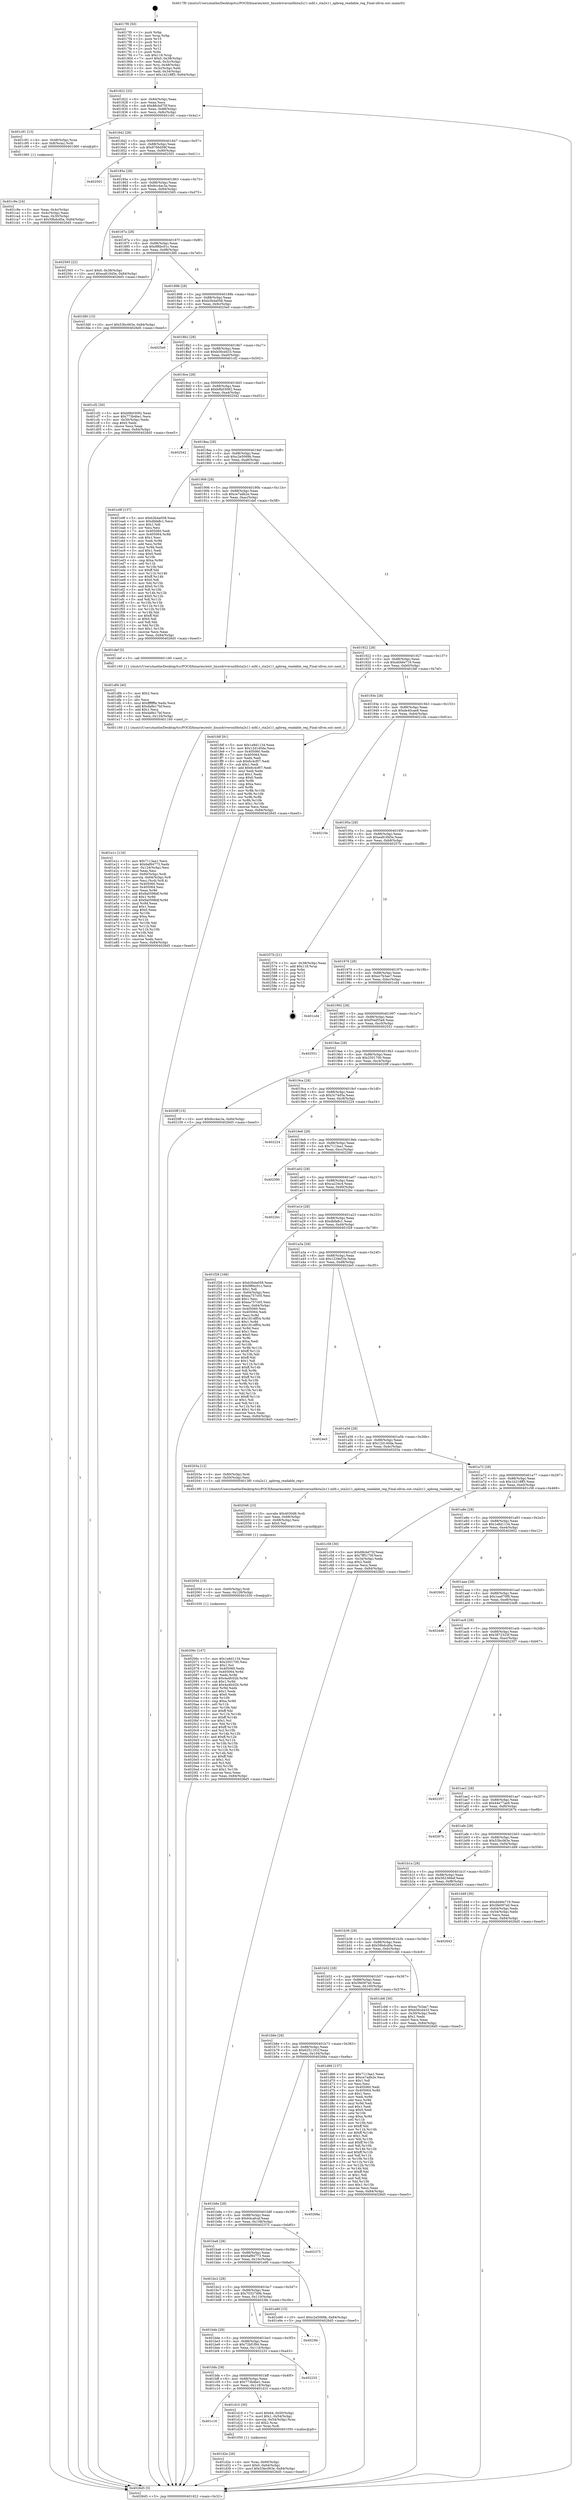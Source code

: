 digraph "0x4017f0" {
  label = "0x4017f0 (/mnt/c/Users/mathe/Desktop/tcc/POCII/binaries/extr_linuxdriversmfdsta2x11-mfd.c_sta2x11_apbreg_readable_reg_Final-ollvm.out::main(0))"
  labelloc = "t"
  node[shape=record]

  Entry [label="",width=0.3,height=0.3,shape=circle,fillcolor=black,style=filled]
  "0x401822" [label="{
     0x401822 [32]\l
     | [instrs]\l
     &nbsp;&nbsp;0x401822 \<+6\>: mov -0x84(%rbp),%eax\l
     &nbsp;&nbsp;0x401828 \<+2\>: mov %eax,%ecx\l
     &nbsp;&nbsp;0x40182a \<+6\>: sub $0x88cbd75f,%ecx\l
     &nbsp;&nbsp;0x401830 \<+6\>: mov %eax,-0x88(%rbp)\l
     &nbsp;&nbsp;0x401836 \<+6\>: mov %ecx,-0x8c(%rbp)\l
     &nbsp;&nbsp;0x40183c \<+6\>: je 0000000000401c91 \<main+0x4a1\>\l
  }"]
  "0x401c91" [label="{
     0x401c91 [13]\l
     | [instrs]\l
     &nbsp;&nbsp;0x401c91 \<+4\>: mov -0x48(%rbp),%rax\l
     &nbsp;&nbsp;0x401c95 \<+4\>: mov 0x8(%rax),%rdi\l
     &nbsp;&nbsp;0x401c99 \<+5\>: call 0000000000401060 \<atoi@plt\>\l
     | [calls]\l
     &nbsp;&nbsp;0x401060 \{1\} (unknown)\l
  }"]
  "0x401842" [label="{
     0x401842 [28]\l
     | [instrs]\l
     &nbsp;&nbsp;0x401842 \<+5\>: jmp 0000000000401847 \<main+0x57\>\l
     &nbsp;&nbsp;0x401847 \<+6\>: mov -0x88(%rbp),%eax\l
     &nbsp;&nbsp;0x40184d \<+5\>: sub $0x9766d58f,%eax\l
     &nbsp;&nbsp;0x401852 \<+6\>: mov %eax,-0x90(%rbp)\l
     &nbsp;&nbsp;0x401858 \<+6\>: je 0000000000402501 \<main+0xd11\>\l
  }"]
  Exit [label="",width=0.3,height=0.3,shape=circle,fillcolor=black,style=filled,peripheries=2]
  "0x402501" [label="{
     0x402501\l
  }", style=dashed]
  "0x40185e" [label="{
     0x40185e [28]\l
     | [instrs]\l
     &nbsp;&nbsp;0x40185e \<+5\>: jmp 0000000000401863 \<main+0x73\>\l
     &nbsp;&nbsp;0x401863 \<+6\>: mov -0x88(%rbp),%eax\l
     &nbsp;&nbsp;0x401869 \<+5\>: sub $0x9cc4ac3a,%eax\l
     &nbsp;&nbsp;0x40186e \<+6\>: mov %eax,-0x94(%rbp)\l
     &nbsp;&nbsp;0x401874 \<+6\>: je 0000000000402565 \<main+0xd75\>\l
  }"]
  "0x40206c" [label="{
     0x40206c [147]\l
     | [instrs]\l
     &nbsp;&nbsp;0x40206c \<+5\>: mov $0x1e8d1134,%eax\l
     &nbsp;&nbsp;0x402071 \<+5\>: mov $0x2501700,%esi\l
     &nbsp;&nbsp;0x402076 \<+2\>: mov $0x1,%cl\l
     &nbsp;&nbsp;0x402078 \<+7\>: mov 0x405060,%edx\l
     &nbsp;&nbsp;0x40207f \<+8\>: mov 0x405064,%r8d\l
     &nbsp;&nbsp;0x402087 \<+3\>: mov %edx,%r9d\l
     &nbsp;&nbsp;0x40208a \<+7\>: sub $0x4a4fc02b,%r9d\l
     &nbsp;&nbsp;0x402091 \<+4\>: sub $0x1,%r9d\l
     &nbsp;&nbsp;0x402095 \<+7\>: add $0x4a4fc02b,%r9d\l
     &nbsp;&nbsp;0x40209c \<+4\>: imul %r9d,%edx\l
     &nbsp;&nbsp;0x4020a0 \<+3\>: and $0x1,%edx\l
     &nbsp;&nbsp;0x4020a3 \<+3\>: cmp $0x0,%edx\l
     &nbsp;&nbsp;0x4020a6 \<+4\>: sete %r10b\l
     &nbsp;&nbsp;0x4020aa \<+4\>: cmp $0xa,%r8d\l
     &nbsp;&nbsp;0x4020ae \<+4\>: setl %r11b\l
     &nbsp;&nbsp;0x4020b2 \<+3\>: mov %r10b,%bl\l
     &nbsp;&nbsp;0x4020b5 \<+3\>: xor $0xff,%bl\l
     &nbsp;&nbsp;0x4020b8 \<+3\>: mov %r11b,%r14b\l
     &nbsp;&nbsp;0x4020bb \<+4\>: xor $0xff,%r14b\l
     &nbsp;&nbsp;0x4020bf \<+3\>: xor $0x1,%cl\l
     &nbsp;&nbsp;0x4020c2 \<+3\>: mov %bl,%r15b\l
     &nbsp;&nbsp;0x4020c5 \<+4\>: and $0xff,%r15b\l
     &nbsp;&nbsp;0x4020c9 \<+3\>: and %cl,%r10b\l
     &nbsp;&nbsp;0x4020cc \<+3\>: mov %r14b,%r12b\l
     &nbsp;&nbsp;0x4020cf \<+4\>: and $0xff,%r12b\l
     &nbsp;&nbsp;0x4020d3 \<+3\>: and %cl,%r11b\l
     &nbsp;&nbsp;0x4020d6 \<+3\>: or %r10b,%r15b\l
     &nbsp;&nbsp;0x4020d9 \<+3\>: or %r11b,%r12b\l
     &nbsp;&nbsp;0x4020dc \<+3\>: xor %r12b,%r15b\l
     &nbsp;&nbsp;0x4020df \<+3\>: or %r14b,%bl\l
     &nbsp;&nbsp;0x4020e2 \<+3\>: xor $0xff,%bl\l
     &nbsp;&nbsp;0x4020e5 \<+3\>: or $0x1,%cl\l
     &nbsp;&nbsp;0x4020e8 \<+2\>: and %cl,%bl\l
     &nbsp;&nbsp;0x4020ea \<+3\>: or %bl,%r15b\l
     &nbsp;&nbsp;0x4020ed \<+4\>: test $0x1,%r15b\l
     &nbsp;&nbsp;0x4020f1 \<+3\>: cmovne %esi,%eax\l
     &nbsp;&nbsp;0x4020f4 \<+6\>: mov %eax,-0x84(%rbp)\l
     &nbsp;&nbsp;0x4020fa \<+5\>: jmp 00000000004026d5 \<main+0xee5\>\l
  }"]
  "0x402565" [label="{
     0x402565 [22]\l
     | [instrs]\l
     &nbsp;&nbsp;0x402565 \<+7\>: movl $0x0,-0x38(%rbp)\l
     &nbsp;&nbsp;0x40256c \<+10\>: movl $0xea81845e,-0x84(%rbp)\l
     &nbsp;&nbsp;0x402576 \<+5\>: jmp 00000000004026d5 \<main+0xee5\>\l
  }"]
  "0x40187a" [label="{
     0x40187a [28]\l
     | [instrs]\l
     &nbsp;&nbsp;0x40187a \<+5\>: jmp 000000000040187f \<main+0x8f\>\l
     &nbsp;&nbsp;0x40187f \<+6\>: mov -0x88(%rbp),%eax\l
     &nbsp;&nbsp;0x401885 \<+5\>: sub $0x9f6bc01c,%eax\l
     &nbsp;&nbsp;0x40188a \<+6\>: mov %eax,-0x98(%rbp)\l
     &nbsp;&nbsp;0x401890 \<+6\>: je 0000000000401fd0 \<main+0x7e0\>\l
  }"]
  "0x40205d" [label="{
     0x40205d [15]\l
     | [instrs]\l
     &nbsp;&nbsp;0x40205d \<+4\>: mov -0x60(%rbp),%rdi\l
     &nbsp;&nbsp;0x402061 \<+6\>: mov %eax,-0x128(%rbp)\l
     &nbsp;&nbsp;0x402067 \<+5\>: call 0000000000401030 \<free@plt\>\l
     | [calls]\l
     &nbsp;&nbsp;0x401030 \{1\} (unknown)\l
  }"]
  "0x401fd0" [label="{
     0x401fd0 [15]\l
     | [instrs]\l
     &nbsp;&nbsp;0x401fd0 \<+10\>: movl $0x53bc063e,-0x84(%rbp)\l
     &nbsp;&nbsp;0x401fda \<+5\>: jmp 00000000004026d5 \<main+0xee5\>\l
  }"]
  "0x401896" [label="{
     0x401896 [28]\l
     | [instrs]\l
     &nbsp;&nbsp;0x401896 \<+5\>: jmp 000000000040189b \<main+0xab\>\l
     &nbsp;&nbsp;0x40189b \<+6\>: mov -0x88(%rbp),%eax\l
     &nbsp;&nbsp;0x4018a1 \<+5\>: sub $0xb3b4a058,%eax\l
     &nbsp;&nbsp;0x4018a6 \<+6\>: mov %eax,-0x9c(%rbp)\l
     &nbsp;&nbsp;0x4018ac \<+6\>: je 00000000004025e0 \<main+0xdf0\>\l
  }"]
  "0x402046" [label="{
     0x402046 [23]\l
     | [instrs]\l
     &nbsp;&nbsp;0x402046 \<+10\>: movabs $0x4030d6,%rdi\l
     &nbsp;&nbsp;0x402050 \<+3\>: mov %eax,-0x68(%rbp)\l
     &nbsp;&nbsp;0x402053 \<+3\>: mov -0x68(%rbp),%esi\l
     &nbsp;&nbsp;0x402056 \<+2\>: mov $0x0,%al\l
     &nbsp;&nbsp;0x402058 \<+5\>: call 0000000000401040 \<printf@plt\>\l
     | [calls]\l
     &nbsp;&nbsp;0x401040 \{1\} (unknown)\l
  }"]
  "0x4025e0" [label="{
     0x4025e0\l
  }", style=dashed]
  "0x4018b2" [label="{
     0x4018b2 [28]\l
     | [instrs]\l
     &nbsp;&nbsp;0x4018b2 \<+5\>: jmp 00000000004018b7 \<main+0xc7\>\l
     &nbsp;&nbsp;0x4018b7 \<+6\>: mov -0x88(%rbp),%eax\l
     &nbsp;&nbsp;0x4018bd \<+5\>: sub $0xb56cd433,%eax\l
     &nbsp;&nbsp;0x4018c2 \<+6\>: mov %eax,-0xa0(%rbp)\l
     &nbsp;&nbsp;0x4018c8 \<+6\>: je 0000000000401cf2 \<main+0x502\>\l
  }"]
  "0x401e1c" [label="{
     0x401e1c [116]\l
     | [instrs]\l
     &nbsp;&nbsp;0x401e1c \<+5\>: mov $0x7113aa1,%ecx\l
     &nbsp;&nbsp;0x401e21 \<+5\>: mov $0x6af94773,%edx\l
     &nbsp;&nbsp;0x401e26 \<+6\>: mov -0x124(%rbp),%esi\l
     &nbsp;&nbsp;0x401e2c \<+3\>: imul %eax,%esi\l
     &nbsp;&nbsp;0x401e2f \<+4\>: mov -0x60(%rbp),%rdi\l
     &nbsp;&nbsp;0x401e33 \<+4\>: movslq -0x64(%rbp),%r8\l
     &nbsp;&nbsp;0x401e37 \<+4\>: mov %esi,(%rdi,%r8,4)\l
     &nbsp;&nbsp;0x401e3b \<+7\>: mov 0x405060,%eax\l
     &nbsp;&nbsp;0x401e42 \<+7\>: mov 0x405064,%esi\l
     &nbsp;&nbsp;0x401e49 \<+3\>: mov %eax,%r9d\l
     &nbsp;&nbsp;0x401e4c \<+7\>: add $0x9a0598df,%r9d\l
     &nbsp;&nbsp;0x401e53 \<+4\>: sub $0x1,%r9d\l
     &nbsp;&nbsp;0x401e57 \<+7\>: sub $0x9a0598df,%r9d\l
     &nbsp;&nbsp;0x401e5e \<+4\>: imul %r9d,%eax\l
     &nbsp;&nbsp;0x401e62 \<+3\>: and $0x1,%eax\l
     &nbsp;&nbsp;0x401e65 \<+3\>: cmp $0x0,%eax\l
     &nbsp;&nbsp;0x401e68 \<+4\>: sete %r10b\l
     &nbsp;&nbsp;0x401e6c \<+3\>: cmp $0xa,%esi\l
     &nbsp;&nbsp;0x401e6f \<+4\>: setl %r11b\l
     &nbsp;&nbsp;0x401e73 \<+3\>: mov %r10b,%bl\l
     &nbsp;&nbsp;0x401e76 \<+3\>: and %r11b,%bl\l
     &nbsp;&nbsp;0x401e79 \<+3\>: xor %r11b,%r10b\l
     &nbsp;&nbsp;0x401e7c \<+3\>: or %r10b,%bl\l
     &nbsp;&nbsp;0x401e7f \<+3\>: test $0x1,%bl\l
     &nbsp;&nbsp;0x401e82 \<+3\>: cmovne %edx,%ecx\l
     &nbsp;&nbsp;0x401e85 \<+6\>: mov %ecx,-0x84(%rbp)\l
     &nbsp;&nbsp;0x401e8b \<+5\>: jmp 00000000004026d5 \<main+0xee5\>\l
  }"]
  "0x401cf2" [label="{
     0x401cf2 [30]\l
     | [instrs]\l
     &nbsp;&nbsp;0x401cf2 \<+5\>: mov $0xb9b03092,%eax\l
     &nbsp;&nbsp;0x401cf7 \<+5\>: mov $0x773b4be1,%ecx\l
     &nbsp;&nbsp;0x401cfc \<+3\>: mov -0x30(%rbp),%edx\l
     &nbsp;&nbsp;0x401cff \<+3\>: cmp $0x0,%edx\l
     &nbsp;&nbsp;0x401d02 \<+3\>: cmove %ecx,%eax\l
     &nbsp;&nbsp;0x401d05 \<+6\>: mov %eax,-0x84(%rbp)\l
     &nbsp;&nbsp;0x401d0b \<+5\>: jmp 00000000004026d5 \<main+0xee5\>\l
  }"]
  "0x4018ce" [label="{
     0x4018ce [28]\l
     | [instrs]\l
     &nbsp;&nbsp;0x4018ce \<+5\>: jmp 00000000004018d3 \<main+0xe3\>\l
     &nbsp;&nbsp;0x4018d3 \<+6\>: mov -0x88(%rbp),%eax\l
     &nbsp;&nbsp;0x4018d9 \<+5\>: sub $0xb9b03092,%eax\l
     &nbsp;&nbsp;0x4018de \<+6\>: mov %eax,-0xa4(%rbp)\l
     &nbsp;&nbsp;0x4018e4 \<+6\>: je 0000000000402542 \<main+0xd52\>\l
  }"]
  "0x401df4" [label="{
     0x401df4 [40]\l
     | [instrs]\l
     &nbsp;&nbsp;0x401df4 \<+5\>: mov $0x2,%ecx\l
     &nbsp;&nbsp;0x401df9 \<+1\>: cltd\l
     &nbsp;&nbsp;0x401dfa \<+2\>: idiv %ecx\l
     &nbsp;&nbsp;0x401dfc \<+6\>: imul $0xfffffffe,%edx,%ecx\l
     &nbsp;&nbsp;0x401e02 \<+6\>: add $0xda8e17bf,%ecx\l
     &nbsp;&nbsp;0x401e08 \<+3\>: add $0x1,%ecx\l
     &nbsp;&nbsp;0x401e0b \<+6\>: sub $0xda8e17bf,%ecx\l
     &nbsp;&nbsp;0x401e11 \<+6\>: mov %ecx,-0x124(%rbp)\l
     &nbsp;&nbsp;0x401e17 \<+5\>: call 0000000000401160 \<next_i\>\l
     | [calls]\l
     &nbsp;&nbsp;0x401160 \{1\} (/mnt/c/Users/mathe/Desktop/tcc/POCII/binaries/extr_linuxdriversmfdsta2x11-mfd.c_sta2x11_apbreg_readable_reg_Final-ollvm.out::next_i)\l
  }"]
  "0x402542" [label="{
     0x402542\l
  }", style=dashed]
  "0x4018ea" [label="{
     0x4018ea [28]\l
     | [instrs]\l
     &nbsp;&nbsp;0x4018ea \<+5\>: jmp 00000000004018ef \<main+0xff\>\l
     &nbsp;&nbsp;0x4018ef \<+6\>: mov -0x88(%rbp),%eax\l
     &nbsp;&nbsp;0x4018f5 \<+5\>: sub $0xc2e5069b,%eax\l
     &nbsp;&nbsp;0x4018fa \<+6\>: mov %eax,-0xa8(%rbp)\l
     &nbsp;&nbsp;0x401900 \<+6\>: je 0000000000401e9f \<main+0x6af\>\l
  }"]
  "0x401d2e" [label="{
     0x401d2e [26]\l
     | [instrs]\l
     &nbsp;&nbsp;0x401d2e \<+4\>: mov %rax,-0x60(%rbp)\l
     &nbsp;&nbsp;0x401d32 \<+7\>: movl $0x0,-0x64(%rbp)\l
     &nbsp;&nbsp;0x401d39 \<+10\>: movl $0x53bc063e,-0x84(%rbp)\l
     &nbsp;&nbsp;0x401d43 \<+5\>: jmp 00000000004026d5 \<main+0xee5\>\l
  }"]
  "0x401e9f" [label="{
     0x401e9f [137]\l
     | [instrs]\l
     &nbsp;&nbsp;0x401e9f \<+5\>: mov $0xb3b4a058,%eax\l
     &nbsp;&nbsp;0x401ea4 \<+5\>: mov $0xdbfa8c1,%ecx\l
     &nbsp;&nbsp;0x401ea9 \<+2\>: mov $0x1,%dl\l
     &nbsp;&nbsp;0x401eab \<+2\>: xor %esi,%esi\l
     &nbsp;&nbsp;0x401ead \<+7\>: mov 0x405060,%edi\l
     &nbsp;&nbsp;0x401eb4 \<+8\>: mov 0x405064,%r8d\l
     &nbsp;&nbsp;0x401ebc \<+3\>: sub $0x1,%esi\l
     &nbsp;&nbsp;0x401ebf \<+3\>: mov %edi,%r9d\l
     &nbsp;&nbsp;0x401ec2 \<+3\>: add %esi,%r9d\l
     &nbsp;&nbsp;0x401ec5 \<+4\>: imul %r9d,%edi\l
     &nbsp;&nbsp;0x401ec9 \<+3\>: and $0x1,%edi\l
     &nbsp;&nbsp;0x401ecc \<+3\>: cmp $0x0,%edi\l
     &nbsp;&nbsp;0x401ecf \<+4\>: sete %r10b\l
     &nbsp;&nbsp;0x401ed3 \<+4\>: cmp $0xa,%r8d\l
     &nbsp;&nbsp;0x401ed7 \<+4\>: setl %r11b\l
     &nbsp;&nbsp;0x401edb \<+3\>: mov %r10b,%bl\l
     &nbsp;&nbsp;0x401ede \<+3\>: xor $0xff,%bl\l
     &nbsp;&nbsp;0x401ee1 \<+3\>: mov %r11b,%r14b\l
     &nbsp;&nbsp;0x401ee4 \<+4\>: xor $0xff,%r14b\l
     &nbsp;&nbsp;0x401ee8 \<+3\>: xor $0x0,%dl\l
     &nbsp;&nbsp;0x401eeb \<+3\>: mov %bl,%r15b\l
     &nbsp;&nbsp;0x401eee \<+4\>: and $0x0,%r15b\l
     &nbsp;&nbsp;0x401ef2 \<+3\>: and %dl,%r10b\l
     &nbsp;&nbsp;0x401ef5 \<+3\>: mov %r14b,%r12b\l
     &nbsp;&nbsp;0x401ef8 \<+4\>: and $0x0,%r12b\l
     &nbsp;&nbsp;0x401efc \<+3\>: and %dl,%r11b\l
     &nbsp;&nbsp;0x401eff \<+3\>: or %r10b,%r15b\l
     &nbsp;&nbsp;0x401f02 \<+3\>: or %r11b,%r12b\l
     &nbsp;&nbsp;0x401f05 \<+3\>: xor %r12b,%r15b\l
     &nbsp;&nbsp;0x401f08 \<+3\>: or %r14b,%bl\l
     &nbsp;&nbsp;0x401f0b \<+3\>: xor $0xff,%bl\l
     &nbsp;&nbsp;0x401f0e \<+3\>: or $0x0,%dl\l
     &nbsp;&nbsp;0x401f11 \<+2\>: and %dl,%bl\l
     &nbsp;&nbsp;0x401f13 \<+3\>: or %bl,%r15b\l
     &nbsp;&nbsp;0x401f16 \<+4\>: test $0x1,%r15b\l
     &nbsp;&nbsp;0x401f1a \<+3\>: cmovne %ecx,%eax\l
     &nbsp;&nbsp;0x401f1d \<+6\>: mov %eax,-0x84(%rbp)\l
     &nbsp;&nbsp;0x401f23 \<+5\>: jmp 00000000004026d5 \<main+0xee5\>\l
  }"]
  "0x401906" [label="{
     0x401906 [28]\l
     | [instrs]\l
     &nbsp;&nbsp;0x401906 \<+5\>: jmp 000000000040190b \<main+0x11b\>\l
     &nbsp;&nbsp;0x40190b \<+6\>: mov -0x88(%rbp),%eax\l
     &nbsp;&nbsp;0x401911 \<+5\>: sub $0xce7adb2e,%eax\l
     &nbsp;&nbsp;0x401916 \<+6\>: mov %eax,-0xac(%rbp)\l
     &nbsp;&nbsp;0x40191c \<+6\>: je 0000000000401def \<main+0x5ff\>\l
  }"]
  "0x401c16" [label="{
     0x401c16\l
  }", style=dashed]
  "0x401def" [label="{
     0x401def [5]\l
     | [instrs]\l
     &nbsp;&nbsp;0x401def \<+5\>: call 0000000000401160 \<next_i\>\l
     | [calls]\l
     &nbsp;&nbsp;0x401160 \{1\} (/mnt/c/Users/mathe/Desktop/tcc/POCII/binaries/extr_linuxdriversmfdsta2x11-mfd.c_sta2x11_apbreg_readable_reg_Final-ollvm.out::next_i)\l
  }"]
  "0x401922" [label="{
     0x401922 [28]\l
     | [instrs]\l
     &nbsp;&nbsp;0x401922 \<+5\>: jmp 0000000000401927 \<main+0x137\>\l
     &nbsp;&nbsp;0x401927 \<+6\>: mov -0x88(%rbp),%eax\l
     &nbsp;&nbsp;0x40192d \<+5\>: sub $0xdd46e719,%eax\l
     &nbsp;&nbsp;0x401932 \<+6\>: mov %eax,-0xb0(%rbp)\l
     &nbsp;&nbsp;0x401938 \<+6\>: je 0000000000401fdf \<main+0x7ef\>\l
  }"]
  "0x401d10" [label="{
     0x401d10 [30]\l
     | [instrs]\l
     &nbsp;&nbsp;0x401d10 \<+7\>: movl $0x64,-0x50(%rbp)\l
     &nbsp;&nbsp;0x401d17 \<+7\>: movl $0x1,-0x54(%rbp)\l
     &nbsp;&nbsp;0x401d1e \<+4\>: movslq -0x54(%rbp),%rax\l
     &nbsp;&nbsp;0x401d22 \<+4\>: shl $0x2,%rax\l
     &nbsp;&nbsp;0x401d26 \<+3\>: mov %rax,%rdi\l
     &nbsp;&nbsp;0x401d29 \<+5\>: call 0000000000401050 \<malloc@plt\>\l
     | [calls]\l
     &nbsp;&nbsp;0x401050 \{1\} (unknown)\l
  }"]
  "0x401fdf" [label="{
     0x401fdf [91]\l
     | [instrs]\l
     &nbsp;&nbsp;0x401fdf \<+5\>: mov $0x1e8d1134,%eax\l
     &nbsp;&nbsp;0x401fe4 \<+5\>: mov $0x12d140da,%ecx\l
     &nbsp;&nbsp;0x401fe9 \<+7\>: mov 0x405060,%edx\l
     &nbsp;&nbsp;0x401ff0 \<+7\>: mov 0x405064,%esi\l
     &nbsp;&nbsp;0x401ff7 \<+2\>: mov %edx,%edi\l
     &nbsp;&nbsp;0x401ff9 \<+6\>: sub $0x6c4cf07,%edi\l
     &nbsp;&nbsp;0x401fff \<+3\>: sub $0x1,%edi\l
     &nbsp;&nbsp;0x402002 \<+6\>: add $0x6c4cf07,%edi\l
     &nbsp;&nbsp;0x402008 \<+3\>: imul %edi,%edx\l
     &nbsp;&nbsp;0x40200b \<+3\>: and $0x1,%edx\l
     &nbsp;&nbsp;0x40200e \<+3\>: cmp $0x0,%edx\l
     &nbsp;&nbsp;0x402011 \<+4\>: sete %r8b\l
     &nbsp;&nbsp;0x402015 \<+3\>: cmp $0xa,%esi\l
     &nbsp;&nbsp;0x402018 \<+4\>: setl %r9b\l
     &nbsp;&nbsp;0x40201c \<+3\>: mov %r8b,%r10b\l
     &nbsp;&nbsp;0x40201f \<+3\>: and %r9b,%r10b\l
     &nbsp;&nbsp;0x402022 \<+3\>: xor %r9b,%r8b\l
     &nbsp;&nbsp;0x402025 \<+3\>: or %r8b,%r10b\l
     &nbsp;&nbsp;0x402028 \<+4\>: test $0x1,%r10b\l
     &nbsp;&nbsp;0x40202c \<+3\>: cmovne %ecx,%eax\l
     &nbsp;&nbsp;0x40202f \<+6\>: mov %eax,-0x84(%rbp)\l
     &nbsp;&nbsp;0x402035 \<+5\>: jmp 00000000004026d5 \<main+0xee5\>\l
  }"]
  "0x40193e" [label="{
     0x40193e [28]\l
     | [instrs]\l
     &nbsp;&nbsp;0x40193e \<+5\>: jmp 0000000000401943 \<main+0x153\>\l
     &nbsp;&nbsp;0x401943 \<+6\>: mov -0x88(%rbp),%eax\l
     &nbsp;&nbsp;0x401949 \<+5\>: sub $0xde40cae8,%eax\l
     &nbsp;&nbsp;0x40194e \<+6\>: mov %eax,-0xb4(%rbp)\l
     &nbsp;&nbsp;0x401954 \<+6\>: je 000000000040210e \<main+0x91e\>\l
  }"]
  "0x401bfa" [label="{
     0x401bfa [28]\l
     | [instrs]\l
     &nbsp;&nbsp;0x401bfa \<+5\>: jmp 0000000000401bff \<main+0x40f\>\l
     &nbsp;&nbsp;0x401bff \<+6\>: mov -0x88(%rbp),%eax\l
     &nbsp;&nbsp;0x401c05 \<+5\>: sub $0x773b4be1,%eax\l
     &nbsp;&nbsp;0x401c0a \<+6\>: mov %eax,-0x118(%rbp)\l
     &nbsp;&nbsp;0x401c10 \<+6\>: je 0000000000401d10 \<main+0x520\>\l
  }"]
  "0x40210e" [label="{
     0x40210e\l
  }", style=dashed]
  "0x40195a" [label="{
     0x40195a [28]\l
     | [instrs]\l
     &nbsp;&nbsp;0x40195a \<+5\>: jmp 000000000040195f \<main+0x16f\>\l
     &nbsp;&nbsp;0x40195f \<+6\>: mov -0x88(%rbp),%eax\l
     &nbsp;&nbsp;0x401965 \<+5\>: sub $0xea81845e,%eax\l
     &nbsp;&nbsp;0x40196a \<+6\>: mov %eax,-0xb8(%rbp)\l
     &nbsp;&nbsp;0x401970 \<+6\>: je 000000000040257b \<main+0xd8b\>\l
  }"]
  "0x402233" [label="{
     0x402233\l
  }", style=dashed]
  "0x40257b" [label="{
     0x40257b [21]\l
     | [instrs]\l
     &nbsp;&nbsp;0x40257b \<+3\>: mov -0x38(%rbp),%eax\l
     &nbsp;&nbsp;0x40257e \<+7\>: add $0x118,%rsp\l
     &nbsp;&nbsp;0x402585 \<+1\>: pop %rbx\l
     &nbsp;&nbsp;0x402586 \<+2\>: pop %r12\l
     &nbsp;&nbsp;0x402588 \<+2\>: pop %r13\l
     &nbsp;&nbsp;0x40258a \<+2\>: pop %r14\l
     &nbsp;&nbsp;0x40258c \<+2\>: pop %r15\l
     &nbsp;&nbsp;0x40258e \<+1\>: pop %rbp\l
     &nbsp;&nbsp;0x40258f \<+1\>: ret\l
  }"]
  "0x401976" [label="{
     0x401976 [28]\l
     | [instrs]\l
     &nbsp;&nbsp;0x401976 \<+5\>: jmp 000000000040197b \<main+0x18b\>\l
     &nbsp;&nbsp;0x40197b \<+6\>: mov -0x88(%rbp),%eax\l
     &nbsp;&nbsp;0x401981 \<+5\>: sub $0xec7b3ae7,%eax\l
     &nbsp;&nbsp;0x401986 \<+6\>: mov %eax,-0xbc(%rbp)\l
     &nbsp;&nbsp;0x40198c \<+6\>: je 0000000000401cd4 \<main+0x4e4\>\l
  }"]
  "0x401bde" [label="{
     0x401bde [28]\l
     | [instrs]\l
     &nbsp;&nbsp;0x401bde \<+5\>: jmp 0000000000401be3 \<main+0x3f3\>\l
     &nbsp;&nbsp;0x401be3 \<+6\>: mov -0x88(%rbp),%eax\l
     &nbsp;&nbsp;0x401be9 \<+5\>: sub $0x72bf1f94,%eax\l
     &nbsp;&nbsp;0x401bee \<+6\>: mov %eax,-0x114(%rbp)\l
     &nbsp;&nbsp;0x401bf4 \<+6\>: je 0000000000402233 \<main+0xa43\>\l
  }"]
  "0x401cd4" [label="{
     0x401cd4\l
  }", style=dashed]
  "0x401992" [label="{
     0x401992 [28]\l
     | [instrs]\l
     &nbsp;&nbsp;0x401992 \<+5\>: jmp 0000000000401997 \<main+0x1a7\>\l
     &nbsp;&nbsp;0x401997 \<+6\>: mov -0x88(%rbp),%eax\l
     &nbsp;&nbsp;0x40199d \<+5\>: sub $0xf54d55a9,%eax\l
     &nbsp;&nbsp;0x4019a2 \<+6\>: mov %eax,-0xc0(%rbp)\l
     &nbsp;&nbsp;0x4019a8 \<+6\>: je 0000000000402551 \<main+0xd61\>\l
  }"]
  "0x4023fe" [label="{
     0x4023fe\l
  }", style=dashed]
  "0x402551" [label="{
     0x402551\l
  }", style=dashed]
  "0x4019ae" [label="{
     0x4019ae [28]\l
     | [instrs]\l
     &nbsp;&nbsp;0x4019ae \<+5\>: jmp 00000000004019b3 \<main+0x1c3\>\l
     &nbsp;&nbsp;0x4019b3 \<+6\>: mov -0x88(%rbp),%eax\l
     &nbsp;&nbsp;0x4019b9 \<+5\>: sub $0x2501700,%eax\l
     &nbsp;&nbsp;0x4019be \<+6\>: mov %eax,-0xc4(%rbp)\l
     &nbsp;&nbsp;0x4019c4 \<+6\>: je 00000000004020ff \<main+0x90f\>\l
  }"]
  "0x401bc2" [label="{
     0x401bc2 [28]\l
     | [instrs]\l
     &nbsp;&nbsp;0x401bc2 \<+5\>: jmp 0000000000401bc7 \<main+0x3d7\>\l
     &nbsp;&nbsp;0x401bc7 \<+6\>: mov -0x88(%rbp),%eax\l
     &nbsp;&nbsp;0x401bcd \<+5\>: sub $0x7032749b,%eax\l
     &nbsp;&nbsp;0x401bd2 \<+6\>: mov %eax,-0x110(%rbp)\l
     &nbsp;&nbsp;0x401bd8 \<+6\>: je 00000000004023fe \<main+0xc0e\>\l
  }"]
  "0x4020ff" [label="{
     0x4020ff [15]\l
     | [instrs]\l
     &nbsp;&nbsp;0x4020ff \<+10\>: movl $0x9cc4ac3a,-0x84(%rbp)\l
     &nbsp;&nbsp;0x402109 \<+5\>: jmp 00000000004026d5 \<main+0xee5\>\l
  }"]
  "0x4019ca" [label="{
     0x4019ca [28]\l
     | [instrs]\l
     &nbsp;&nbsp;0x4019ca \<+5\>: jmp 00000000004019cf \<main+0x1df\>\l
     &nbsp;&nbsp;0x4019cf \<+6\>: mov -0x88(%rbp),%eax\l
     &nbsp;&nbsp;0x4019d5 \<+5\>: sub $0x3c74d5a,%eax\l
     &nbsp;&nbsp;0x4019da \<+6\>: mov %eax,-0xc8(%rbp)\l
     &nbsp;&nbsp;0x4019e0 \<+6\>: je 0000000000402224 \<main+0xa34\>\l
  }"]
  "0x401e90" [label="{
     0x401e90 [15]\l
     | [instrs]\l
     &nbsp;&nbsp;0x401e90 \<+10\>: movl $0xc2e5069b,-0x84(%rbp)\l
     &nbsp;&nbsp;0x401e9a \<+5\>: jmp 00000000004026d5 \<main+0xee5\>\l
  }"]
  "0x402224" [label="{
     0x402224\l
  }", style=dashed]
  "0x4019e6" [label="{
     0x4019e6 [28]\l
     | [instrs]\l
     &nbsp;&nbsp;0x4019e6 \<+5\>: jmp 00000000004019eb \<main+0x1fb\>\l
     &nbsp;&nbsp;0x4019eb \<+6\>: mov -0x88(%rbp),%eax\l
     &nbsp;&nbsp;0x4019f1 \<+5\>: sub $0x7113aa1,%eax\l
     &nbsp;&nbsp;0x4019f6 \<+6\>: mov %eax,-0xcc(%rbp)\l
     &nbsp;&nbsp;0x4019fc \<+6\>: je 0000000000402590 \<main+0xda0\>\l
  }"]
  "0x401ba6" [label="{
     0x401ba6 [28]\l
     | [instrs]\l
     &nbsp;&nbsp;0x401ba6 \<+5\>: jmp 0000000000401bab \<main+0x3bb\>\l
     &nbsp;&nbsp;0x401bab \<+6\>: mov -0x88(%rbp),%eax\l
     &nbsp;&nbsp;0x401bb1 \<+5\>: sub $0x6af94773,%eax\l
     &nbsp;&nbsp;0x401bb6 \<+6\>: mov %eax,-0x10c(%rbp)\l
     &nbsp;&nbsp;0x401bbc \<+6\>: je 0000000000401e90 \<main+0x6a0\>\l
  }"]
  "0x402590" [label="{
     0x402590\l
  }", style=dashed]
  "0x401a02" [label="{
     0x401a02 [28]\l
     | [instrs]\l
     &nbsp;&nbsp;0x401a02 \<+5\>: jmp 0000000000401a07 \<main+0x217\>\l
     &nbsp;&nbsp;0x401a07 \<+6\>: mov -0x88(%rbp),%eax\l
     &nbsp;&nbsp;0x401a0d \<+5\>: sub $0xca234c4,%eax\l
     &nbsp;&nbsp;0x401a12 \<+6\>: mov %eax,-0xd0(%rbp)\l
     &nbsp;&nbsp;0x401a18 \<+6\>: je 00000000004022bc \<main+0xacc\>\l
  }"]
  "0x402375" [label="{
     0x402375\l
  }", style=dashed]
  "0x4022bc" [label="{
     0x4022bc\l
  }", style=dashed]
  "0x401a1e" [label="{
     0x401a1e [28]\l
     | [instrs]\l
     &nbsp;&nbsp;0x401a1e \<+5\>: jmp 0000000000401a23 \<main+0x233\>\l
     &nbsp;&nbsp;0x401a23 \<+6\>: mov -0x88(%rbp),%eax\l
     &nbsp;&nbsp;0x401a29 \<+5\>: sub $0xdbfa8c1,%eax\l
     &nbsp;&nbsp;0x401a2e \<+6\>: mov %eax,-0xd4(%rbp)\l
     &nbsp;&nbsp;0x401a34 \<+6\>: je 0000000000401f28 \<main+0x738\>\l
  }"]
  "0x401b8a" [label="{
     0x401b8a [28]\l
     | [instrs]\l
     &nbsp;&nbsp;0x401b8a \<+5\>: jmp 0000000000401b8f \<main+0x39f\>\l
     &nbsp;&nbsp;0x401b8f \<+6\>: mov -0x88(%rbp),%eax\l
     &nbsp;&nbsp;0x401b95 \<+5\>: sub $0x64cafcaf,%eax\l
     &nbsp;&nbsp;0x401b9a \<+6\>: mov %eax,-0x108(%rbp)\l
     &nbsp;&nbsp;0x401ba0 \<+6\>: je 0000000000402375 \<main+0xb85\>\l
  }"]
  "0x401f28" [label="{
     0x401f28 [168]\l
     | [instrs]\l
     &nbsp;&nbsp;0x401f28 \<+5\>: mov $0xb3b4a058,%eax\l
     &nbsp;&nbsp;0x401f2d \<+5\>: mov $0x9f6bc01c,%ecx\l
     &nbsp;&nbsp;0x401f32 \<+2\>: mov $0x1,%dl\l
     &nbsp;&nbsp;0x401f34 \<+3\>: mov -0x64(%rbp),%esi\l
     &nbsp;&nbsp;0x401f37 \<+6\>: sub $0xea757c05,%esi\l
     &nbsp;&nbsp;0x401f3d \<+3\>: add $0x1,%esi\l
     &nbsp;&nbsp;0x401f40 \<+6\>: add $0xea757c05,%esi\l
     &nbsp;&nbsp;0x401f46 \<+3\>: mov %esi,-0x64(%rbp)\l
     &nbsp;&nbsp;0x401f49 \<+7\>: mov 0x405060,%esi\l
     &nbsp;&nbsp;0x401f50 \<+7\>: mov 0x405064,%edi\l
     &nbsp;&nbsp;0x401f57 \<+3\>: mov %esi,%r8d\l
     &nbsp;&nbsp;0x401f5a \<+7\>: add $0x1814ff54,%r8d\l
     &nbsp;&nbsp;0x401f61 \<+4\>: sub $0x1,%r8d\l
     &nbsp;&nbsp;0x401f65 \<+7\>: sub $0x1814ff54,%r8d\l
     &nbsp;&nbsp;0x401f6c \<+4\>: imul %r8d,%esi\l
     &nbsp;&nbsp;0x401f70 \<+3\>: and $0x1,%esi\l
     &nbsp;&nbsp;0x401f73 \<+3\>: cmp $0x0,%esi\l
     &nbsp;&nbsp;0x401f76 \<+4\>: sete %r9b\l
     &nbsp;&nbsp;0x401f7a \<+3\>: cmp $0xa,%edi\l
     &nbsp;&nbsp;0x401f7d \<+4\>: setl %r10b\l
     &nbsp;&nbsp;0x401f81 \<+3\>: mov %r9b,%r11b\l
     &nbsp;&nbsp;0x401f84 \<+4\>: xor $0xff,%r11b\l
     &nbsp;&nbsp;0x401f88 \<+3\>: mov %r10b,%bl\l
     &nbsp;&nbsp;0x401f8b \<+3\>: xor $0xff,%bl\l
     &nbsp;&nbsp;0x401f8e \<+3\>: xor $0x1,%dl\l
     &nbsp;&nbsp;0x401f91 \<+3\>: mov %r11b,%r14b\l
     &nbsp;&nbsp;0x401f94 \<+4\>: and $0xff,%r14b\l
     &nbsp;&nbsp;0x401f98 \<+3\>: and %dl,%r9b\l
     &nbsp;&nbsp;0x401f9b \<+3\>: mov %bl,%r15b\l
     &nbsp;&nbsp;0x401f9e \<+4\>: and $0xff,%r15b\l
     &nbsp;&nbsp;0x401fa2 \<+3\>: and %dl,%r10b\l
     &nbsp;&nbsp;0x401fa5 \<+3\>: or %r9b,%r14b\l
     &nbsp;&nbsp;0x401fa8 \<+3\>: or %r10b,%r15b\l
     &nbsp;&nbsp;0x401fab \<+3\>: xor %r15b,%r14b\l
     &nbsp;&nbsp;0x401fae \<+3\>: or %bl,%r11b\l
     &nbsp;&nbsp;0x401fb1 \<+4\>: xor $0xff,%r11b\l
     &nbsp;&nbsp;0x401fb5 \<+3\>: or $0x1,%dl\l
     &nbsp;&nbsp;0x401fb8 \<+3\>: and %dl,%r11b\l
     &nbsp;&nbsp;0x401fbb \<+3\>: or %r11b,%r14b\l
     &nbsp;&nbsp;0x401fbe \<+4\>: test $0x1,%r14b\l
     &nbsp;&nbsp;0x401fc2 \<+3\>: cmovne %ecx,%eax\l
     &nbsp;&nbsp;0x401fc5 \<+6\>: mov %eax,-0x84(%rbp)\l
     &nbsp;&nbsp;0x401fcb \<+5\>: jmp 00000000004026d5 \<main+0xee5\>\l
  }"]
  "0x401a3a" [label="{
     0x401a3a [28]\l
     | [instrs]\l
     &nbsp;&nbsp;0x401a3a \<+5\>: jmp 0000000000401a3f \<main+0x24f\>\l
     &nbsp;&nbsp;0x401a3f \<+6\>: mov -0x88(%rbp),%eax\l
     &nbsp;&nbsp;0x401a45 \<+5\>: sub $0x1229e53e,%eax\l
     &nbsp;&nbsp;0x401a4a \<+6\>: mov %eax,-0xd8(%rbp)\l
     &nbsp;&nbsp;0x401a50 \<+6\>: je 00000000004024e5 \<main+0xcf5\>\l
  }"]
  "0x40268a" [label="{
     0x40268a\l
  }", style=dashed]
  "0x4024e5" [label="{
     0x4024e5\l
  }", style=dashed]
  "0x401a56" [label="{
     0x401a56 [28]\l
     | [instrs]\l
     &nbsp;&nbsp;0x401a56 \<+5\>: jmp 0000000000401a5b \<main+0x26b\>\l
     &nbsp;&nbsp;0x401a5b \<+6\>: mov -0x88(%rbp),%eax\l
     &nbsp;&nbsp;0x401a61 \<+5\>: sub $0x12d140da,%eax\l
     &nbsp;&nbsp;0x401a66 \<+6\>: mov %eax,-0xdc(%rbp)\l
     &nbsp;&nbsp;0x401a6c \<+6\>: je 000000000040203a \<main+0x84a\>\l
  }"]
  "0x401b6e" [label="{
     0x401b6e [28]\l
     | [instrs]\l
     &nbsp;&nbsp;0x401b6e \<+5\>: jmp 0000000000401b73 \<main+0x383\>\l
     &nbsp;&nbsp;0x401b73 \<+6\>: mov -0x88(%rbp),%eax\l
     &nbsp;&nbsp;0x401b79 \<+5\>: sub $0x6251101f,%eax\l
     &nbsp;&nbsp;0x401b7e \<+6\>: mov %eax,-0x104(%rbp)\l
     &nbsp;&nbsp;0x401b84 \<+6\>: je 000000000040268a \<main+0xe9a\>\l
  }"]
  "0x40203a" [label="{
     0x40203a [12]\l
     | [instrs]\l
     &nbsp;&nbsp;0x40203a \<+4\>: mov -0x60(%rbp),%rdi\l
     &nbsp;&nbsp;0x40203e \<+3\>: mov -0x50(%rbp),%esi\l
     &nbsp;&nbsp;0x402041 \<+5\>: call 00000000004013f0 \<sta2x11_apbreg_readable_reg\>\l
     | [calls]\l
     &nbsp;&nbsp;0x4013f0 \{1\} (/mnt/c/Users/mathe/Desktop/tcc/POCII/binaries/extr_linuxdriversmfdsta2x11-mfd.c_sta2x11_apbreg_readable_reg_Final-ollvm.out::sta2x11_apbreg_readable_reg)\l
  }"]
  "0x401a72" [label="{
     0x401a72 [28]\l
     | [instrs]\l
     &nbsp;&nbsp;0x401a72 \<+5\>: jmp 0000000000401a77 \<main+0x287\>\l
     &nbsp;&nbsp;0x401a77 \<+6\>: mov -0x88(%rbp),%eax\l
     &nbsp;&nbsp;0x401a7d \<+5\>: sub $0x1b218ff3,%eax\l
     &nbsp;&nbsp;0x401a82 \<+6\>: mov %eax,-0xe0(%rbp)\l
     &nbsp;&nbsp;0x401a88 \<+6\>: je 0000000000401c58 \<main+0x468\>\l
  }"]
  "0x401d66" [label="{
     0x401d66 [137]\l
     | [instrs]\l
     &nbsp;&nbsp;0x401d66 \<+5\>: mov $0x7113aa1,%eax\l
     &nbsp;&nbsp;0x401d6b \<+5\>: mov $0xce7adb2e,%ecx\l
     &nbsp;&nbsp;0x401d70 \<+2\>: mov $0x1,%dl\l
     &nbsp;&nbsp;0x401d72 \<+2\>: xor %esi,%esi\l
     &nbsp;&nbsp;0x401d74 \<+7\>: mov 0x405060,%edi\l
     &nbsp;&nbsp;0x401d7b \<+8\>: mov 0x405064,%r8d\l
     &nbsp;&nbsp;0x401d83 \<+3\>: sub $0x1,%esi\l
     &nbsp;&nbsp;0x401d86 \<+3\>: mov %edi,%r9d\l
     &nbsp;&nbsp;0x401d89 \<+3\>: add %esi,%r9d\l
     &nbsp;&nbsp;0x401d8c \<+4\>: imul %r9d,%edi\l
     &nbsp;&nbsp;0x401d90 \<+3\>: and $0x1,%edi\l
     &nbsp;&nbsp;0x401d93 \<+3\>: cmp $0x0,%edi\l
     &nbsp;&nbsp;0x401d96 \<+4\>: sete %r10b\l
     &nbsp;&nbsp;0x401d9a \<+4\>: cmp $0xa,%r8d\l
     &nbsp;&nbsp;0x401d9e \<+4\>: setl %r11b\l
     &nbsp;&nbsp;0x401da2 \<+3\>: mov %r10b,%bl\l
     &nbsp;&nbsp;0x401da5 \<+3\>: xor $0xff,%bl\l
     &nbsp;&nbsp;0x401da8 \<+3\>: mov %r11b,%r14b\l
     &nbsp;&nbsp;0x401dab \<+4\>: xor $0xff,%r14b\l
     &nbsp;&nbsp;0x401daf \<+3\>: xor $0x1,%dl\l
     &nbsp;&nbsp;0x401db2 \<+3\>: mov %bl,%r15b\l
     &nbsp;&nbsp;0x401db5 \<+4\>: and $0xff,%r15b\l
     &nbsp;&nbsp;0x401db9 \<+3\>: and %dl,%r10b\l
     &nbsp;&nbsp;0x401dbc \<+3\>: mov %r14b,%r12b\l
     &nbsp;&nbsp;0x401dbf \<+4\>: and $0xff,%r12b\l
     &nbsp;&nbsp;0x401dc3 \<+3\>: and %dl,%r11b\l
     &nbsp;&nbsp;0x401dc6 \<+3\>: or %r10b,%r15b\l
     &nbsp;&nbsp;0x401dc9 \<+3\>: or %r11b,%r12b\l
     &nbsp;&nbsp;0x401dcc \<+3\>: xor %r12b,%r15b\l
     &nbsp;&nbsp;0x401dcf \<+3\>: or %r14b,%bl\l
     &nbsp;&nbsp;0x401dd2 \<+3\>: xor $0xff,%bl\l
     &nbsp;&nbsp;0x401dd5 \<+3\>: or $0x1,%dl\l
     &nbsp;&nbsp;0x401dd8 \<+2\>: and %dl,%bl\l
     &nbsp;&nbsp;0x401dda \<+3\>: or %bl,%r15b\l
     &nbsp;&nbsp;0x401ddd \<+4\>: test $0x1,%r15b\l
     &nbsp;&nbsp;0x401de1 \<+3\>: cmovne %ecx,%eax\l
     &nbsp;&nbsp;0x401de4 \<+6\>: mov %eax,-0x84(%rbp)\l
     &nbsp;&nbsp;0x401dea \<+5\>: jmp 00000000004026d5 \<main+0xee5\>\l
  }"]
  "0x401c58" [label="{
     0x401c58 [30]\l
     | [instrs]\l
     &nbsp;&nbsp;0x401c58 \<+5\>: mov $0x88cbd75f,%eax\l
     &nbsp;&nbsp;0x401c5d \<+5\>: mov $0x7ff5170f,%ecx\l
     &nbsp;&nbsp;0x401c62 \<+3\>: mov -0x34(%rbp),%edx\l
     &nbsp;&nbsp;0x401c65 \<+3\>: cmp $0x2,%edx\l
     &nbsp;&nbsp;0x401c68 \<+3\>: cmovne %ecx,%eax\l
     &nbsp;&nbsp;0x401c6b \<+6\>: mov %eax,-0x84(%rbp)\l
     &nbsp;&nbsp;0x401c71 \<+5\>: jmp 00000000004026d5 \<main+0xee5\>\l
  }"]
  "0x401a8e" [label="{
     0x401a8e [28]\l
     | [instrs]\l
     &nbsp;&nbsp;0x401a8e \<+5\>: jmp 0000000000401a93 \<main+0x2a3\>\l
     &nbsp;&nbsp;0x401a93 \<+6\>: mov -0x88(%rbp),%eax\l
     &nbsp;&nbsp;0x401a99 \<+5\>: sub $0x1e8d1134,%eax\l
     &nbsp;&nbsp;0x401a9e \<+6\>: mov %eax,-0xe4(%rbp)\l
     &nbsp;&nbsp;0x401aa4 \<+6\>: je 0000000000402602 \<main+0xe12\>\l
  }"]
  "0x4026d5" [label="{
     0x4026d5 [5]\l
     | [instrs]\l
     &nbsp;&nbsp;0x4026d5 \<+5\>: jmp 0000000000401822 \<main+0x32\>\l
  }"]
  "0x4017f0" [label="{
     0x4017f0 [50]\l
     | [instrs]\l
     &nbsp;&nbsp;0x4017f0 \<+1\>: push %rbp\l
     &nbsp;&nbsp;0x4017f1 \<+3\>: mov %rsp,%rbp\l
     &nbsp;&nbsp;0x4017f4 \<+2\>: push %r15\l
     &nbsp;&nbsp;0x4017f6 \<+2\>: push %r14\l
     &nbsp;&nbsp;0x4017f8 \<+2\>: push %r13\l
     &nbsp;&nbsp;0x4017fa \<+2\>: push %r12\l
     &nbsp;&nbsp;0x4017fc \<+1\>: push %rbx\l
     &nbsp;&nbsp;0x4017fd \<+7\>: sub $0x118,%rsp\l
     &nbsp;&nbsp;0x401804 \<+7\>: movl $0x0,-0x38(%rbp)\l
     &nbsp;&nbsp;0x40180b \<+3\>: mov %edi,-0x3c(%rbp)\l
     &nbsp;&nbsp;0x40180e \<+4\>: mov %rsi,-0x48(%rbp)\l
     &nbsp;&nbsp;0x401812 \<+3\>: mov -0x3c(%rbp),%edi\l
     &nbsp;&nbsp;0x401815 \<+3\>: mov %edi,-0x34(%rbp)\l
     &nbsp;&nbsp;0x401818 \<+10\>: movl $0x1b218ff3,-0x84(%rbp)\l
  }"]
  "0x401c9e" [label="{
     0x401c9e [24]\l
     | [instrs]\l
     &nbsp;&nbsp;0x401c9e \<+3\>: mov %eax,-0x4c(%rbp)\l
     &nbsp;&nbsp;0x401ca1 \<+3\>: mov -0x4c(%rbp),%eax\l
     &nbsp;&nbsp;0x401ca4 \<+3\>: mov %eax,-0x30(%rbp)\l
     &nbsp;&nbsp;0x401ca7 \<+10\>: movl $0x59bdcd0a,-0x84(%rbp)\l
     &nbsp;&nbsp;0x401cb1 \<+5\>: jmp 00000000004026d5 \<main+0xee5\>\l
  }"]
  "0x401b52" [label="{
     0x401b52 [28]\l
     | [instrs]\l
     &nbsp;&nbsp;0x401b52 \<+5\>: jmp 0000000000401b57 \<main+0x367\>\l
     &nbsp;&nbsp;0x401b57 \<+6\>: mov -0x88(%rbp),%eax\l
     &nbsp;&nbsp;0x401b5d \<+5\>: sub $0x5fe097a0,%eax\l
     &nbsp;&nbsp;0x401b62 \<+6\>: mov %eax,-0x100(%rbp)\l
     &nbsp;&nbsp;0x401b68 \<+6\>: je 0000000000401d66 \<main+0x576\>\l
  }"]
  "0x402602" [label="{
     0x402602\l
  }", style=dashed]
  "0x401aaa" [label="{
     0x401aaa [28]\l
     | [instrs]\l
     &nbsp;&nbsp;0x401aaa \<+5\>: jmp 0000000000401aaf \<main+0x2bf\>\l
     &nbsp;&nbsp;0x401aaf \<+6\>: mov -0x88(%rbp),%eax\l
     &nbsp;&nbsp;0x401ab5 \<+5\>: sub $0x1ea070f9,%eax\l
     &nbsp;&nbsp;0x401aba \<+6\>: mov %eax,-0xe8(%rbp)\l
     &nbsp;&nbsp;0x401ac0 \<+6\>: je 00000000004024d6 \<main+0xce6\>\l
  }"]
  "0x401cb6" [label="{
     0x401cb6 [30]\l
     | [instrs]\l
     &nbsp;&nbsp;0x401cb6 \<+5\>: mov $0xec7b3ae7,%eax\l
     &nbsp;&nbsp;0x401cbb \<+5\>: mov $0xb56cd433,%ecx\l
     &nbsp;&nbsp;0x401cc0 \<+3\>: mov -0x30(%rbp),%edx\l
     &nbsp;&nbsp;0x401cc3 \<+3\>: cmp $0x1,%edx\l
     &nbsp;&nbsp;0x401cc6 \<+3\>: cmovl %ecx,%eax\l
     &nbsp;&nbsp;0x401cc9 \<+6\>: mov %eax,-0x84(%rbp)\l
     &nbsp;&nbsp;0x401ccf \<+5\>: jmp 00000000004026d5 \<main+0xee5\>\l
  }"]
  "0x4024d6" [label="{
     0x4024d6\l
  }", style=dashed]
  "0x401ac6" [label="{
     0x401ac6 [28]\l
     | [instrs]\l
     &nbsp;&nbsp;0x401ac6 \<+5\>: jmp 0000000000401acb \<main+0x2db\>\l
     &nbsp;&nbsp;0x401acb \<+6\>: mov -0x88(%rbp),%eax\l
     &nbsp;&nbsp;0x401ad1 \<+5\>: sub $0x3872323f,%eax\l
     &nbsp;&nbsp;0x401ad6 \<+6\>: mov %eax,-0xec(%rbp)\l
     &nbsp;&nbsp;0x401adc \<+6\>: je 0000000000402357 \<main+0xb67\>\l
  }"]
  "0x401b36" [label="{
     0x401b36 [28]\l
     | [instrs]\l
     &nbsp;&nbsp;0x401b36 \<+5\>: jmp 0000000000401b3b \<main+0x34b\>\l
     &nbsp;&nbsp;0x401b3b \<+6\>: mov -0x88(%rbp),%eax\l
     &nbsp;&nbsp;0x401b41 \<+5\>: sub $0x59bdcd0a,%eax\l
     &nbsp;&nbsp;0x401b46 \<+6\>: mov %eax,-0xfc(%rbp)\l
     &nbsp;&nbsp;0x401b4c \<+6\>: je 0000000000401cb6 \<main+0x4c6\>\l
  }"]
  "0x402357" [label="{
     0x402357\l
  }", style=dashed]
  "0x401ae2" [label="{
     0x401ae2 [28]\l
     | [instrs]\l
     &nbsp;&nbsp;0x401ae2 \<+5\>: jmp 0000000000401ae7 \<main+0x2f7\>\l
     &nbsp;&nbsp;0x401ae7 \<+6\>: mov -0x88(%rbp),%eax\l
     &nbsp;&nbsp;0x401aed \<+5\>: sub $0x44e77ae9,%eax\l
     &nbsp;&nbsp;0x401af2 \<+6\>: mov %eax,-0xf0(%rbp)\l
     &nbsp;&nbsp;0x401af8 \<+6\>: je 000000000040267b \<main+0xe8b\>\l
  }"]
  "0x402643" [label="{
     0x402643\l
  }", style=dashed]
  "0x40267b" [label="{
     0x40267b\l
  }", style=dashed]
  "0x401afe" [label="{
     0x401afe [28]\l
     | [instrs]\l
     &nbsp;&nbsp;0x401afe \<+5\>: jmp 0000000000401b03 \<main+0x313\>\l
     &nbsp;&nbsp;0x401b03 \<+6\>: mov -0x88(%rbp),%eax\l
     &nbsp;&nbsp;0x401b09 \<+5\>: sub $0x53bc063e,%eax\l
     &nbsp;&nbsp;0x401b0e \<+6\>: mov %eax,-0xf4(%rbp)\l
     &nbsp;&nbsp;0x401b14 \<+6\>: je 0000000000401d48 \<main+0x558\>\l
  }"]
  "0x401b1a" [label="{
     0x401b1a [28]\l
     | [instrs]\l
     &nbsp;&nbsp;0x401b1a \<+5\>: jmp 0000000000401b1f \<main+0x32f\>\l
     &nbsp;&nbsp;0x401b1f \<+6\>: mov -0x88(%rbp),%eax\l
     &nbsp;&nbsp;0x401b25 \<+5\>: sub $0x562366ef,%eax\l
     &nbsp;&nbsp;0x401b2a \<+6\>: mov %eax,-0xf8(%rbp)\l
     &nbsp;&nbsp;0x401b30 \<+6\>: je 0000000000402643 \<main+0xe53\>\l
  }"]
  "0x401d48" [label="{
     0x401d48 [30]\l
     | [instrs]\l
     &nbsp;&nbsp;0x401d48 \<+5\>: mov $0xdd46e719,%eax\l
     &nbsp;&nbsp;0x401d4d \<+5\>: mov $0x5fe097a0,%ecx\l
     &nbsp;&nbsp;0x401d52 \<+3\>: mov -0x64(%rbp),%edx\l
     &nbsp;&nbsp;0x401d55 \<+3\>: cmp -0x54(%rbp),%edx\l
     &nbsp;&nbsp;0x401d58 \<+3\>: cmovl %ecx,%eax\l
     &nbsp;&nbsp;0x401d5b \<+6\>: mov %eax,-0x84(%rbp)\l
     &nbsp;&nbsp;0x401d61 \<+5\>: jmp 00000000004026d5 \<main+0xee5\>\l
  }"]
  Entry -> "0x4017f0" [label=" 1"]
  "0x401822" -> "0x401c91" [label=" 1"]
  "0x401822" -> "0x401842" [label=" 17"]
  "0x40257b" -> Exit [label=" 1"]
  "0x401842" -> "0x402501" [label=" 0"]
  "0x401842" -> "0x40185e" [label=" 17"]
  "0x402565" -> "0x4026d5" [label=" 1"]
  "0x40185e" -> "0x402565" [label=" 1"]
  "0x40185e" -> "0x40187a" [label=" 16"]
  "0x4020ff" -> "0x4026d5" [label=" 1"]
  "0x40187a" -> "0x401fd0" [label=" 1"]
  "0x40187a" -> "0x401896" [label=" 15"]
  "0x40206c" -> "0x4026d5" [label=" 1"]
  "0x401896" -> "0x4025e0" [label=" 0"]
  "0x401896" -> "0x4018b2" [label=" 15"]
  "0x40205d" -> "0x40206c" [label=" 1"]
  "0x4018b2" -> "0x401cf2" [label=" 1"]
  "0x4018b2" -> "0x4018ce" [label=" 14"]
  "0x402046" -> "0x40205d" [label=" 1"]
  "0x4018ce" -> "0x402542" [label=" 0"]
  "0x4018ce" -> "0x4018ea" [label=" 14"]
  "0x40203a" -> "0x402046" [label=" 1"]
  "0x4018ea" -> "0x401e9f" [label=" 1"]
  "0x4018ea" -> "0x401906" [label=" 13"]
  "0x401fdf" -> "0x4026d5" [label=" 1"]
  "0x401906" -> "0x401def" [label=" 1"]
  "0x401906" -> "0x401922" [label=" 12"]
  "0x401fd0" -> "0x4026d5" [label=" 1"]
  "0x401922" -> "0x401fdf" [label=" 1"]
  "0x401922" -> "0x40193e" [label=" 11"]
  "0x401f28" -> "0x4026d5" [label=" 1"]
  "0x40193e" -> "0x40210e" [label=" 0"]
  "0x40193e" -> "0x40195a" [label=" 11"]
  "0x401e90" -> "0x4026d5" [label=" 1"]
  "0x40195a" -> "0x40257b" [label=" 1"]
  "0x40195a" -> "0x401976" [label=" 10"]
  "0x401e1c" -> "0x4026d5" [label=" 1"]
  "0x401976" -> "0x401cd4" [label=" 0"]
  "0x401976" -> "0x401992" [label=" 10"]
  "0x401def" -> "0x401df4" [label=" 1"]
  "0x401992" -> "0x402551" [label=" 0"]
  "0x401992" -> "0x4019ae" [label=" 10"]
  "0x401d66" -> "0x4026d5" [label=" 1"]
  "0x4019ae" -> "0x4020ff" [label=" 1"]
  "0x4019ae" -> "0x4019ca" [label=" 9"]
  "0x401d2e" -> "0x4026d5" [label=" 1"]
  "0x4019ca" -> "0x402224" [label=" 0"]
  "0x4019ca" -> "0x4019e6" [label=" 9"]
  "0x401d10" -> "0x401d2e" [label=" 1"]
  "0x4019e6" -> "0x402590" [label=" 0"]
  "0x4019e6" -> "0x401a02" [label=" 9"]
  "0x401bfa" -> "0x401d10" [label=" 1"]
  "0x401a02" -> "0x4022bc" [label=" 0"]
  "0x401a02" -> "0x401a1e" [label=" 9"]
  "0x401e9f" -> "0x4026d5" [label=" 1"]
  "0x401a1e" -> "0x401f28" [label=" 1"]
  "0x401a1e" -> "0x401a3a" [label=" 8"]
  "0x401bde" -> "0x402233" [label=" 0"]
  "0x401a3a" -> "0x4024e5" [label=" 0"]
  "0x401a3a" -> "0x401a56" [label=" 8"]
  "0x401df4" -> "0x401e1c" [label=" 1"]
  "0x401a56" -> "0x40203a" [label=" 1"]
  "0x401a56" -> "0x401a72" [label=" 7"]
  "0x401bc2" -> "0x4023fe" [label=" 0"]
  "0x401a72" -> "0x401c58" [label=" 1"]
  "0x401a72" -> "0x401a8e" [label=" 6"]
  "0x401c58" -> "0x4026d5" [label=" 1"]
  "0x4017f0" -> "0x401822" [label=" 1"]
  "0x4026d5" -> "0x401822" [label=" 17"]
  "0x401c91" -> "0x401c9e" [label=" 1"]
  "0x401c9e" -> "0x4026d5" [label=" 1"]
  "0x401d48" -> "0x4026d5" [label=" 2"]
  "0x401a8e" -> "0x402602" [label=" 0"]
  "0x401a8e" -> "0x401aaa" [label=" 6"]
  "0x401ba6" -> "0x401e90" [label=" 1"]
  "0x401aaa" -> "0x4024d6" [label=" 0"]
  "0x401aaa" -> "0x401ac6" [label=" 6"]
  "0x401bfa" -> "0x401c16" [label=" 0"]
  "0x401ac6" -> "0x402357" [label=" 0"]
  "0x401ac6" -> "0x401ae2" [label=" 6"]
  "0x401b8a" -> "0x402375" [label=" 0"]
  "0x401ae2" -> "0x40267b" [label=" 0"]
  "0x401ae2" -> "0x401afe" [label=" 6"]
  "0x401bde" -> "0x401bfa" [label=" 1"]
  "0x401afe" -> "0x401d48" [label=" 2"]
  "0x401afe" -> "0x401b1a" [label=" 4"]
  "0x401b6e" -> "0x401b8a" [label=" 2"]
  "0x401b1a" -> "0x402643" [label=" 0"]
  "0x401b1a" -> "0x401b36" [label=" 4"]
  "0x401b8a" -> "0x401ba6" [label=" 2"]
  "0x401b36" -> "0x401cb6" [label=" 1"]
  "0x401b36" -> "0x401b52" [label=" 3"]
  "0x401cb6" -> "0x4026d5" [label=" 1"]
  "0x401cf2" -> "0x4026d5" [label=" 1"]
  "0x401ba6" -> "0x401bc2" [label=" 1"]
  "0x401b52" -> "0x401d66" [label=" 1"]
  "0x401b52" -> "0x401b6e" [label=" 2"]
  "0x401bc2" -> "0x401bde" [label=" 1"]
  "0x401b6e" -> "0x40268a" [label=" 0"]
}
